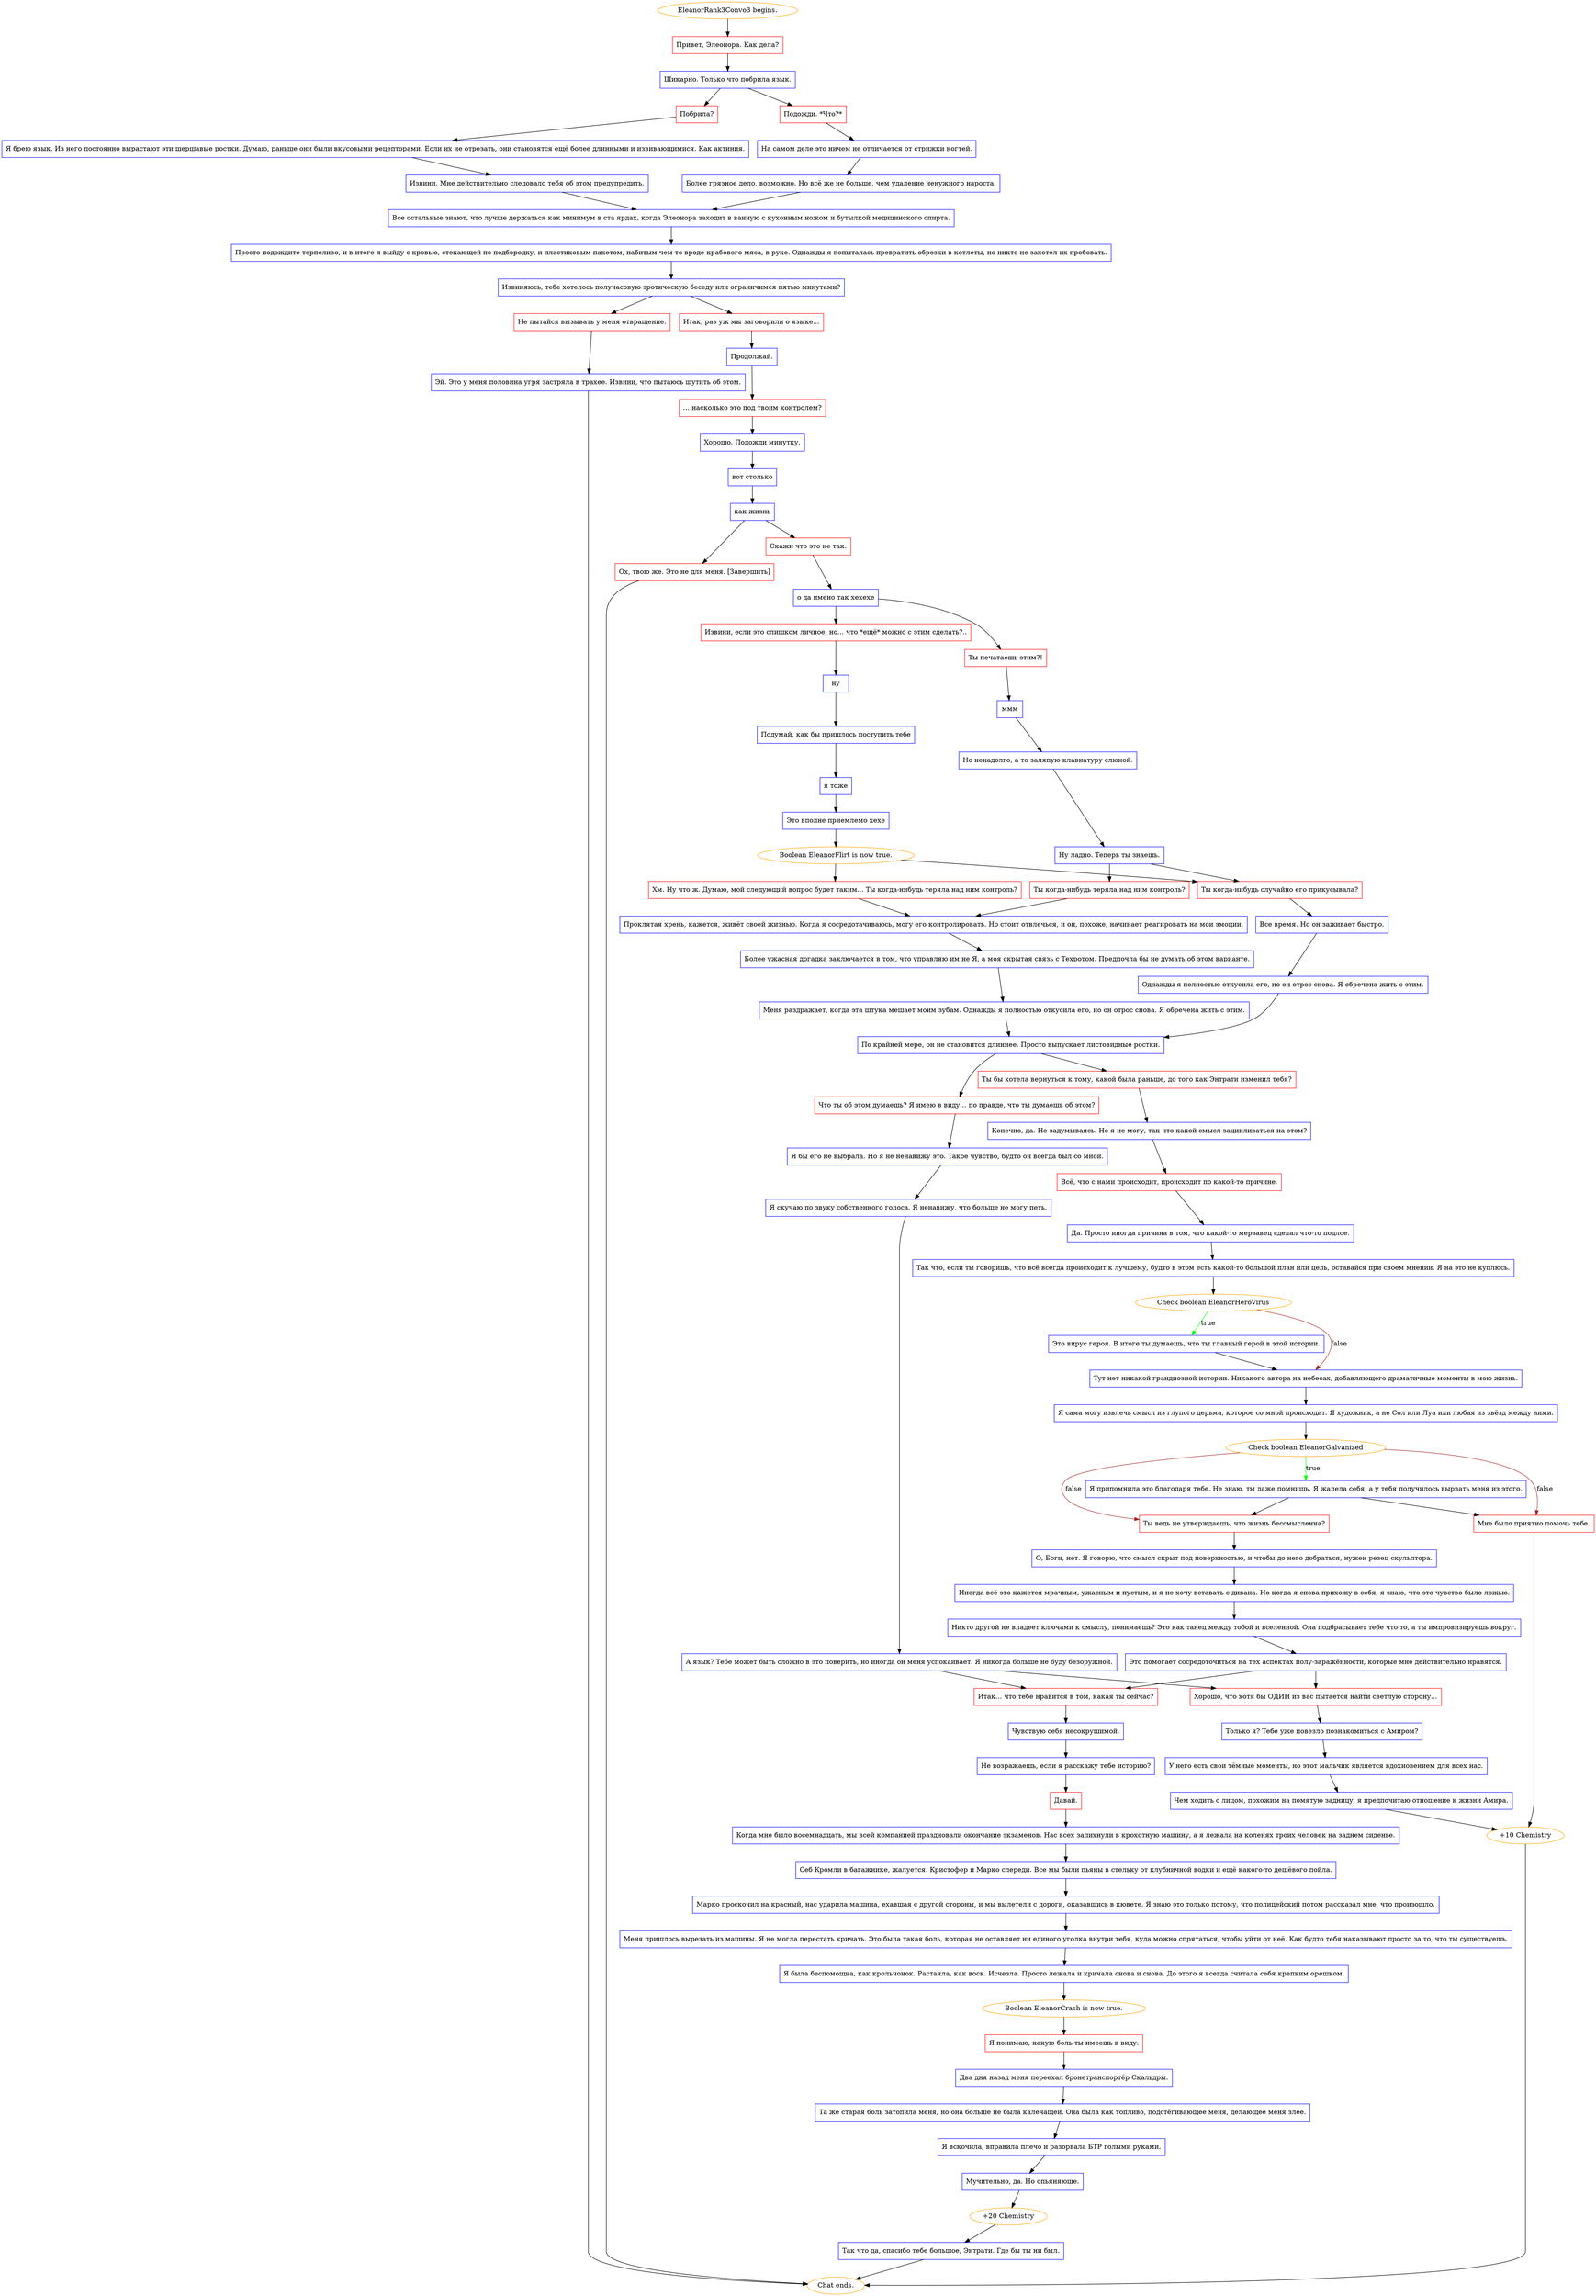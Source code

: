digraph {
	"EleanorRank3Convo3 begins." [color=orange];
		"EleanorRank3Convo3 begins." -> j4087981274;
	j4087981274 [label="Привет, Элеонора. Как дела?",shape=box,color=red];
		j4087981274 -> j906414439;
	j906414439 [label="Шикарно. Только что побрила язык.",shape=box,color=blue];
		j906414439 -> j196260159;
		j906414439 -> j2420729439;
	j196260159 [label="Побрила?",shape=box,color=red];
		j196260159 -> j1403665018;
	j2420729439 [label="Подожди. *Что?*",shape=box,color=red];
		j2420729439 -> j3239747263;
	j1403665018 [label="Я брею язык. Из него постоянно вырастают эти шершавые ростки. Думаю, раньше они были вкусовыми рецепторами. Если их не отрезать, они становятся ещё более длинными и извивающимися. Как актиния.",shape=box,color=blue];
		j1403665018 -> j2436281137;
	j3239747263 [label="На самом деле это ничем не отличается от стрижки ногтей.",shape=box,color=blue];
		j3239747263 -> j3817589674;
	j2436281137 [label="Извини. Мне действительно следовало тебя об этом предупредить.",shape=box,color=blue];
		j2436281137 -> j1374985717;
	j3817589674 [label="Более грязное дело, возможно. Но всё же не больше, чем удаление ненужного нароста.",shape=box,color=blue];
		j3817589674 -> j1374985717;
	j1374985717 [label="Все остальные знают, что лучше держаться как минимум в ста ярдах, когда Элеонора заходит в ванную с кухонным ножом и бутылкой медицинского спирта.",shape=box,color=blue];
		j1374985717 -> j3253579543;
	j3253579543 [label="Просто подождите терпеливо, и в итоге я выйду с кровью, стекающей по подбородку, и пластиковым пакетом, набитым чем-то вроде крабового мяса, в руке. Однажды я попыталась превратить обрезки в котлеты, но никто не захотел их пробовать.",shape=box,color=blue];
		j3253579543 -> j3236371143;
	j3236371143 [label="Извиняюсь, тебе хотелось получасовую эротическую беседу или ограничимся пятью минутами?",shape=box,color=blue];
		j3236371143 -> j3428122940;
		j3236371143 -> j3147779931;
	j3428122940 [label="Не пытайся вызывать у меня отвращение.",shape=box,color=red];
		j3428122940 -> j1788437503;
	j3147779931 [label="Итак, раз уж мы заговорили о языке...",shape=box,color=red];
		j3147779931 -> j3091910825;
	j1788437503 [label="Эй. Это у меня половина угря застряла в трахее. Извини, что пытаюсь шутить об этом.",shape=box,color=blue];
		j1788437503 -> "Chat ends.";
	j3091910825 [label="Продолжай.",shape=box,color=blue];
		j3091910825 -> j633537420;
	"Chat ends." [color=orange];
	j633537420 [label="… насколько это под твоим контролем?",shape=box,color=red];
		j633537420 -> j3362187499;
	j3362187499 [label="Хорошо. Подожди минутку.",shape=box,color=blue];
		j3362187499 -> j2501369552;
	j2501369552 [label="вот столько",shape=box,color=blue];
		j2501369552 -> j994612182;
	j994612182 [label="как жизнь",shape=box,color=blue];
		j994612182 -> j68425134;
		j994612182 -> j1180726958;
	j68425134 [label="Скажи что это не так.",shape=box,color=red];
		j68425134 -> j2204110670;
	j1180726958 [label="Ох, твою же. Это не для меня. [Завершить]",shape=box,color=red];
		j1180726958 -> "Chat ends.";
	j2204110670 [label="о да имено так хехехе",shape=box,color=blue];
		j2204110670 -> j1958323324;
		j2204110670 -> j875523942;
	j1958323324 [label="Ты печатаешь этим?!",shape=box,color=red];
		j1958323324 -> j4129153247;
	j875523942 [label="Извини, если это слишком личное, но... что *ещё* можно с этим сделать?..",shape=box,color=red];
		j875523942 -> j3004309214;
	j4129153247 [label="ммм",shape=box,color=blue];
		j4129153247 -> j1228608964;
	j3004309214 [label="ну",shape=box,color=blue];
		j3004309214 -> j232199086;
	j1228608964 [label="Но ненадолго, а то заляпую клавиатуру слюной.",shape=box,color=blue];
		j1228608964 -> j2931814;
	j232199086 [label="Подумай, как бы пришлось поступить тебе",shape=box,color=blue];
		j232199086 -> j3224660883;
	j2931814 [label="Ну ладно. Теперь ты знаешь.",shape=box,color=blue];
		j2931814 -> j2775508700;
		j2931814 -> j2216164166;
	j3224660883 [label="я тоже",shape=box,color=blue];
		j3224660883 -> j1355825827;
	j2775508700 [label="Ты когда-нибудь теряла над ним контроль?",shape=box,color=red];
		j2775508700 -> j2353005090;
	j2216164166 [label="Ты когда-нибудь случайно его прикусывала?",shape=box,color=red];
		j2216164166 -> j807514411;
	j1355825827 [label="Это вполне приемлемо хехе",shape=box,color=blue];
		j1355825827 -> j1548558611;
	j2353005090 [label="Проклятая хрень, кажется, живёт своей жизнью. Когда я сосредотачиваюсь, могу его контролировать. Но стоит отвлечься, и он, похоже, начинает реагировать на мои эмоции.",shape=box,color=blue];
		j2353005090 -> j4126451170;
	j807514411 [label="Все время. Но он заживает быстро.",shape=box,color=blue];
		j807514411 -> j2197098175;
	j1548558611 [label="Boolean EleanorFlirt is now true.",color=orange];
		j1548558611 -> j4191738798;
		j1548558611 -> j2216164166;
	j4126451170 [label="Более ужасная догадка заключается в том, что управляю им не Я, а моя скрытая связь с Техротом. Предпочла бы не думать об этом варианте.",shape=box,color=blue];
		j4126451170 -> j4045733641;
	j2197098175 [label="Однажды я полностью откусила его, но он отрос снова. Я обречена жить с этим.",shape=box,color=blue];
		j2197098175 -> j1728860589;
	j4191738798 [label="Хм. Ну что ж. Думаю, мой следующий вопрос будет таким... Ты когда-нибудь теряла над ним контроль?",shape=box,color=red];
		j4191738798 -> j2353005090;
	j4045733641 [label="Меня раздражает, когда эта штука мешает моим зубам. Однажды я полностью откусила его, но он отрос снова. Я обречена жить с этим.",shape=box,color=blue];
		j4045733641 -> j1728860589;
	j1728860589 [label="По крайней мере, он не становится длиннее. Просто выпускает листовидные ростки.",shape=box,color=blue];
		j1728860589 -> j1399489992;
		j1728860589 -> j3318842898;
	j1399489992 [label="Ты бы хотела вернуться к тому, какой была раньше, до того как Энтрати изменил тебя?",shape=box,color=red];
		j1399489992 -> j2564516586;
	j3318842898 [label="Что ты об этом думаешь? Я имею в виду… по правде, что ты думаешь об этом?",shape=box,color=red];
		j3318842898 -> j2046366991;
	j2564516586 [label="Конечно, да. Не задумываясь. Но я не могу, так что какой смысл зацикливаться на этом?",shape=box,color=blue];
		j2564516586 -> j2874870621;
	j2046366991 [label="Я бы его не выбрала. Но я не ненавижу это. Такое чувство, будто он всегда был со мной.",shape=box,color=blue];
		j2046366991 -> j2822916685;
	j2874870621 [label="Всё, что с нами происходит, происходит по какой-то причине.",shape=box,color=red];
		j2874870621 -> j3734548997;
	j2822916685 [label="Я скучаю по звуку собственного голоса. Я ненавижу, что больше не могу петь.",shape=box,color=blue];
		j2822916685 -> j3532638500;
	j3734548997 [label="Да. Просто иногда причина в том, что какой-то мерзавец сделал что-то подлое.",shape=box,color=blue];
		j3734548997 -> j3949478307;
	j3532638500 [label="А язык? Тебе может быть сложно в это поверить, но иногда он меня успокаивает. Я никогда больше не буду безоружной.",shape=box,color=blue];
		j3532638500 -> j2020088501;
		j3532638500 -> j4268699578;
	j3949478307 [label="Так что, если ты говоришь, что всё всегда происходит к лучшему, будто в этом есть какой-то большой план или цель, оставайся при своем мнении. Я на это не куплюсь.",shape=box,color=blue];
		j3949478307 -> j2507987141;
	j2020088501 [label="Итак… что тебе нравится в том, какая ты сейчас?",shape=box,color=red];
		j2020088501 -> j4041684375;
	j4268699578 [label="Хорошо, что хотя бы ОДИН из вас пытается найти светлую сторону...",shape=box,color=red];
		j4268699578 -> j3896206410;
	j2507987141 [label="Check boolean EleanorHeroVirus",color=orange];
		j2507987141 -> j1889319757 [label=true,color=green];
		j2507987141 -> j3926485453 [label=false,color=brown];
	j4041684375 [label="Чувствую себя несокрушимой.",shape=box,color=blue];
		j4041684375 -> j728061039;
	j3896206410 [label="Только я? Тебе уже повезло познакомиться с Амиром?",shape=box,color=blue];
		j3896206410 -> j377394017;
	j1889319757 [label="Это вирус героя. В итоге ты думаешь, что ты главный герой в этой истории.",shape=box,color=blue];
		j1889319757 -> j3926485453;
	j3926485453 [label="Тут нет никакой грандиозной истории. Никакого автора на небесах, добавляющего драматичные моменты в мою жизнь.",shape=box,color=blue];
		j3926485453 -> j565862917;
	j728061039 [label="Не возражаешь, если я расскажу тебе историю?",shape=box,color=blue];
		j728061039 -> j1433259525;
	j377394017 [label="У него есть свои тёмные моменты, но этот мальчик является вдохновением для всех нас.",shape=box,color=blue];
		j377394017 -> j2110357660;
	j565862917 [label="Я сама могу извлечь смысл из глупого дерьма, которое со мной происходит. Я художник, а не Сол или Луа или любая из звёзд между ними.",shape=box,color=blue];
		j565862917 -> j3106372514;
	j1433259525 [label="Давай.",shape=box,color=red];
		j1433259525 -> j3000246140;
	j2110357660 [label="Чем ходить с лицом, похожим на помятую задницу, я предпочитаю отношение к жизни Амира.",shape=box,color=blue];
		j2110357660 -> j1933300832;
	j3106372514 [label="Check boolean EleanorGalvanized",color=orange];
		j3106372514 -> j49482514 [label=true,color=green];
		j3106372514 -> j3988448474 [label=false,color=brown];
		j3106372514 -> j3827715291 [label=false,color=brown];
	j3000246140 [label="Когда мне было восемнадцать, мы всей компанией праздновали окончание экзаменов. Нас всех запихнули в крохотную машину, а я лежала на коленях троих человек на заднем сиденье.",shape=box,color=blue];
		j3000246140 -> j409998926;
	j1933300832 [label="+10 Chemistry",color=orange];
		j1933300832 -> "Chat ends.";
	j49482514 [label="Я припомнила это благодаря тебе. Не знаю, ты даже помнишь. Я жалела себя, а у тебя получилось вырвать меня из этого.",shape=box,color=blue];
		j49482514 -> j3988448474;
		j49482514 -> j3827715291;
	j3988448474 [label="Мне было приятно помочь тебе.",shape=box,color=red];
		j3988448474 -> j1933300832;
	j3827715291 [label="Ты ведь не утверждаешь, что жизнь бессмысленна?",shape=box,color=red];
		j3827715291 -> j1111930963;
	j409998926 [label="Себ Кромли в багажнике, жалуется. Кристофер и Марко спереди. Все мы были пьяны в стельку от клубничной водки и ещё какого-то дешёвого пойла.",shape=box,color=blue];
		j409998926 -> j3170148135;
	j1111930963 [label="О, Боги, нет. Я говорю, что смысл скрыт под поверхностью, и чтобы до него добраться, нужен резец скульптора.",shape=box,color=blue];
		j1111930963 -> j1403659455;
	j3170148135 [label="Марко проскочил на красный, нас ударила машина, ехавшая с другой стороны, и мы вылетели с дороги, оказавшись в кювете. Я знаю это только потому, что полицейский потом рассказал мне, что произошло.",shape=box,color=blue];
		j3170148135 -> j2291566193;
	j1403659455 [label="Иногда всё это кажется мрачным, ужасным и пустым, и я не хочу вставать с дивана. Но когда я снова прихожу в себя, я знаю, что это чувство было ложью.",shape=box,color=blue];
		j1403659455 -> j3016103874;
	j2291566193 [label="Меня пришлось вырезать из машины. Я не могла перестать кричать. Это была такая боль, которая не оставляет ни единого уголка внутри тебя, куда можно спрятаться, чтобы уйти от неё. Как будто тебя наказывают просто за то, что ты существуешь.",shape=box,color=blue];
		j2291566193 -> j3822646212;
	j3016103874 [label="Никто другой не владеет ключами к смыслу, понимаешь? Это как танец между тобой и вселенной. Она подбрасывает тебе что-то, а ты импровизируешь вокруг.",shape=box,color=blue];
		j3016103874 -> j504520285;
	j3822646212 [label="Я была беспомощна, как крольчонок. Растаяла, как воск. Исчезла. Просто лежала и кричала снова и снова. До этого я всегда считала себя крепким орешком.",shape=box,color=blue];
		j3822646212 -> j1005527324;
	j504520285 [label="Это помогает сосредоточиться на тех аспектах полу-заражённости, которые мне действительно нравятся.",shape=box,color=blue];
		j504520285 -> j2020088501;
		j504520285 -> j4268699578;
	j1005527324 [label="Boolean EleanorCrash is now true.",color=orange];
		j1005527324 -> j4208787701;
	j4208787701 [label="Я понимаю, какую боль ты имеешь в виду.",shape=box,color=red];
		j4208787701 -> j2930559693;
	j2930559693 [label="Два дня назад меня переехал бронетранспортёр Скальдры.",shape=box,color=blue];
		j2930559693 -> j4086893868;
	j4086893868 [label="Та же старая боль затопила меня, но она больше не была калечащей. Она была как топливо, подстёгивающее меня, делающее меня злее.",shape=box,color=blue];
		j4086893868 -> j2631418826;
	j2631418826 [label="Я вскочила, вправила плечо и разорвала БТР голыми руками.",shape=box,color=blue];
		j2631418826 -> j1692173667;
	j1692173667 [label="Мучительно, да. Но опьяняюще.",shape=box,color=blue];
		j1692173667 -> j2741948517;
	j2741948517 [label="+20 Chemistry",color=orange];
		j2741948517 -> j3687888568;
	j3687888568 [label="Так что да, спасибо тебе большое, Энтрати. Где бы ты ни был.",shape=box,color=blue];
		j3687888568 -> "Chat ends.";
}